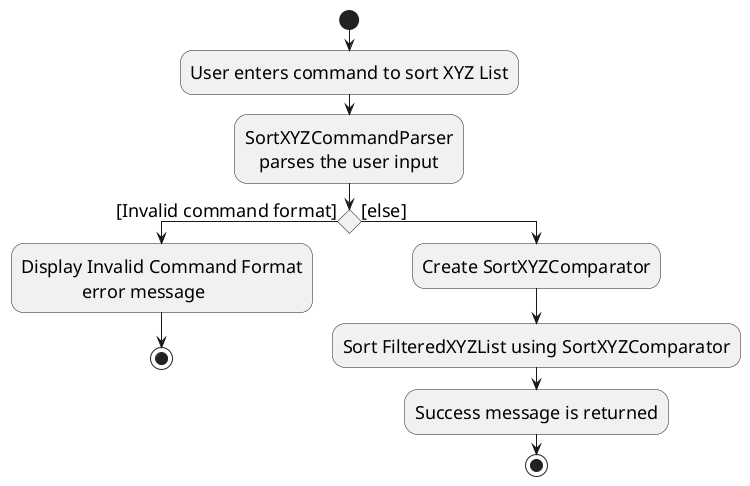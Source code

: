 @startuml
skinparam activityFontSize 18
skinparam activityArrowFontSize 18

start
:User enters command to sort XYZ List;
:SortXYZCommandParser
   parses the user input;
if () then ([Invalid command format])
  :Display Invalid Command Format
               error message;
  stop
else ([else])
:Create SortXYZComparator;
:Sort FilteredXYZList using SortXYZComparator;
:Success message is returned;
stop

@enduml
